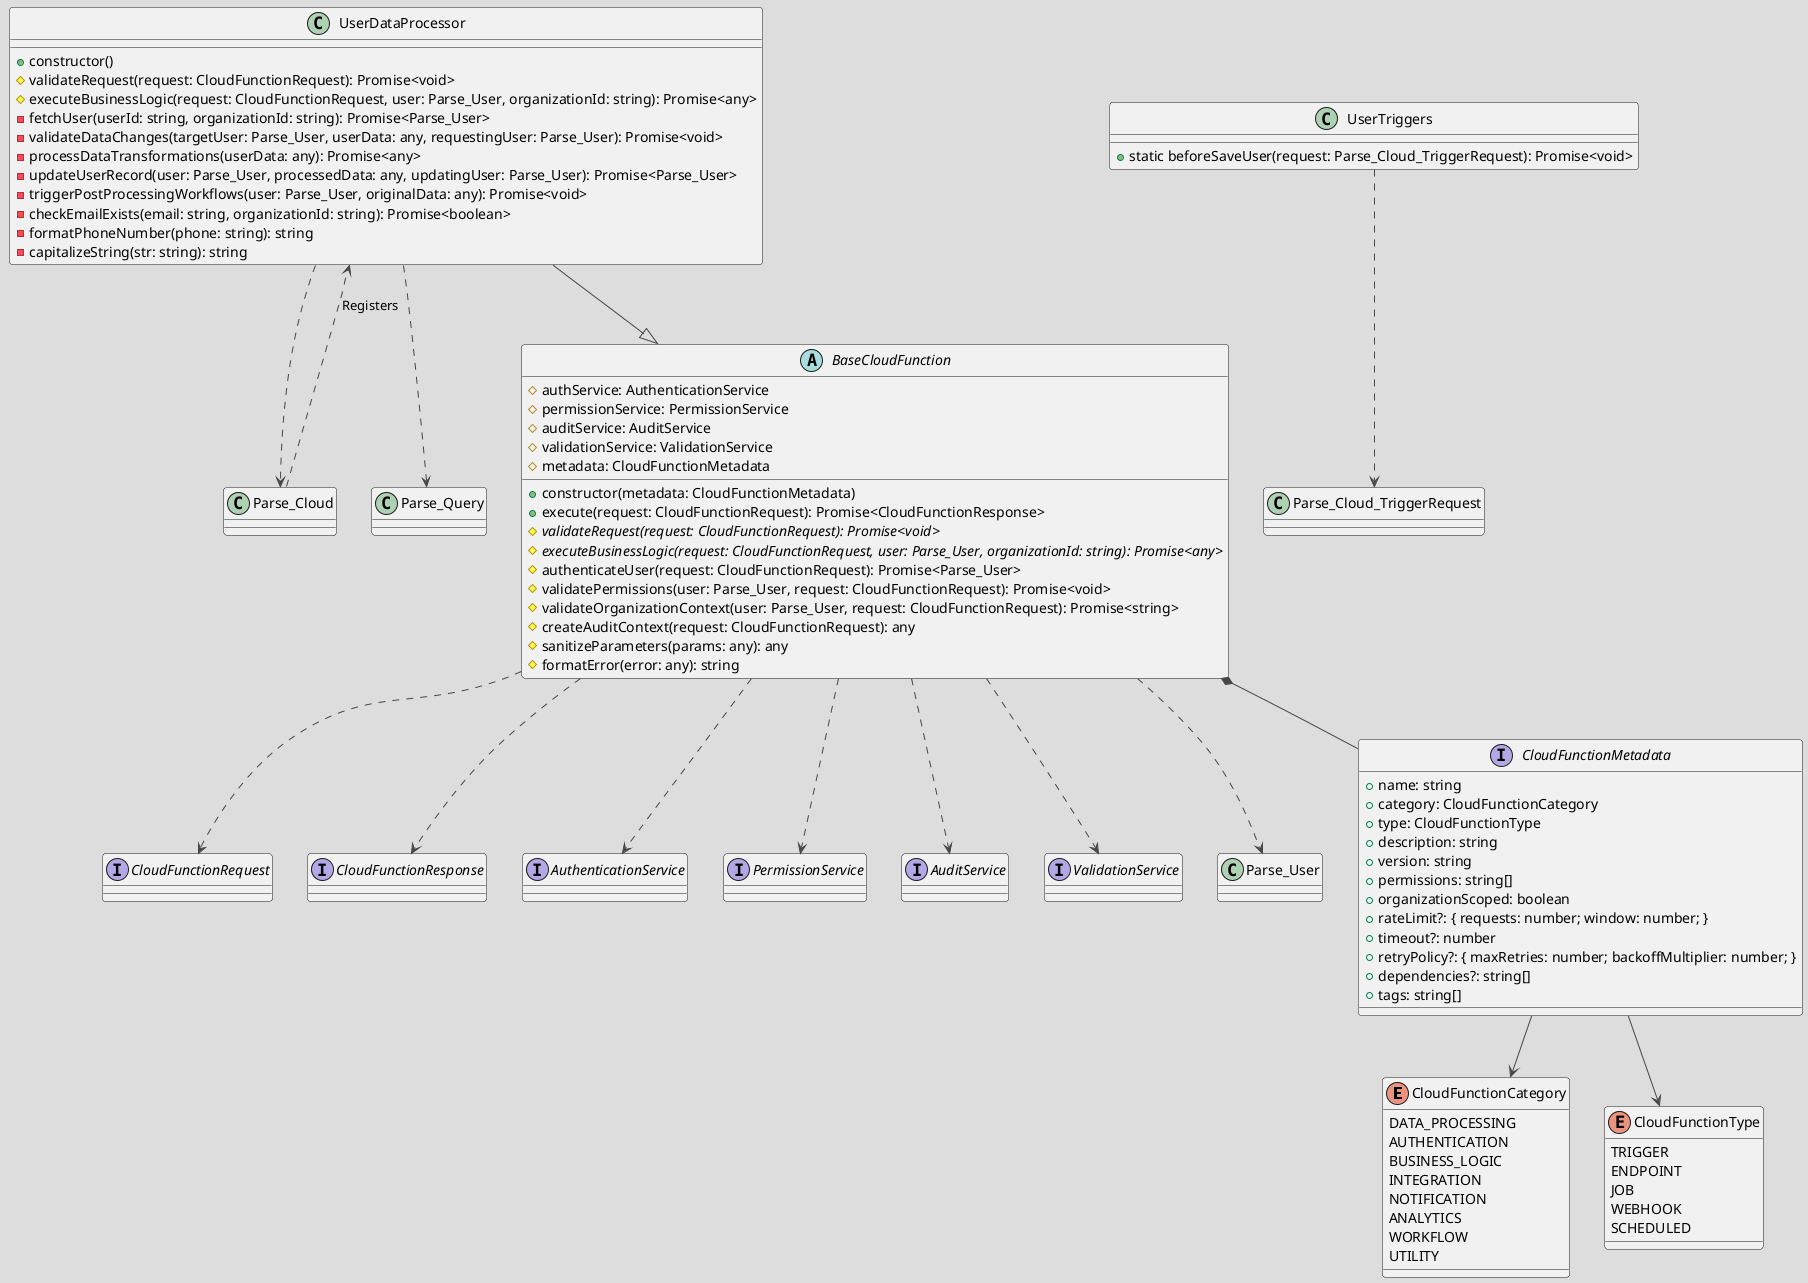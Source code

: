 @startuml
!theme toy

' Enums
enum CloudFunctionCategory {
    DATA_PROCESSING
    AUTHENTICATION
    BUSINESS_LOGIC
    INTEGRATION
    NOTIFICATION
    ANALYTICS
    WORKFLOW
    UTILITY
}

enum CloudFunctionType {
    TRIGGER
    ENDPOINT
    JOB
    WEBHOOK
    SCHEDULED
}

' Interfaces/Types
interface CloudFunctionRequest
interface CloudFunctionResponse
interface AuthenticationService
interface PermissionService
interface AuditService
interface ValidationService
class Parse_User
class Parse_Query
class Parse_Cloud
class Parse_Cloud_TriggerRequest

' CloudFunctionMetadata Interface
interface CloudFunctionMetadata {
    +name: string
    +category: CloudFunctionCategory
    +type: CloudFunctionType
    +description: string
    +version: string
    +permissions: string[]
    +organizationScoped: boolean
    +rateLimit?: { requests: number; window: number; }
    +timeout?: number
    +retryPolicy?: { maxRetries: number; backoffMultiplier: number; }
    +dependencies?: string[]
    +tags: string[]
}

' BaseCloudFunction Abstract Class
abstract class BaseCloudFunction {
    #authService: AuthenticationService
    #permissionService: PermissionService
    #auditService: AuditService
    #validationService: ValidationService
    #metadata: CloudFunctionMetadata

    +constructor(metadata: CloudFunctionMetadata)
    +execute(request: CloudFunctionRequest): Promise<CloudFunctionResponse>
    #{abstract} validateRequest(request: CloudFunctionRequest): Promise<void>
    #{abstract} executeBusinessLogic(request: CloudFunctionRequest, user: Parse_User, organizationId: string): Promise<any>
    #authenticateUser(request: CloudFunctionRequest): Promise<Parse_User>
    #validatePermissions(user: Parse_User, request: CloudFunctionRequest): Promise<void>
    #validateOrganizationContext(user: Parse_User, request: CloudFunctionRequest): Promise<string>
    #createAuditContext(request: CloudFunctionRequest): any
    #sanitizeParameters(params: any): any
    #formatError(error: any): string
}

' Concrete Cloud Function Example
class UserDataProcessor {
    +constructor()
    #validateRequest(request: CloudFunctionRequest): Promise<void>
    #executeBusinessLogic(request: CloudFunctionRequest, user: Parse_User, organizationId: string): Promise<any>
    -fetchUser(userId: string, organizationId: string): Promise<Parse_User>
    -validateDataChanges(targetUser: Parse_User, userData: any, requestingUser: Parse_User): Promise<void>
    -processDataTransformations(userData: any): Promise<any>
    -updateUserRecord(user: Parse_User, processedData: any, updatingUser: Parse_User): Promise<Parse_User>
    -triggerPostProcessingWorkflows(user: Parse_User, originalData: any): Promise<void>
    -checkEmailExists(email: string, organizationId: string): Promise<boolean>
    -formatPhoneNumber(phone: string): string
    -capitalizeString(str: string): string
}

' Database Trigger Example
class UserTriggers {
    +static beforeSaveUser(request: Parse_Cloud_TriggerRequest): Promise<void>
}


' Relationships

' BaseCloudFunction composition of CloudFunctionMetadata
BaseCloudFunction *-- CloudFunctionMetadata

' Enums relationships
CloudFunctionMetadata --> CloudFunctionCategory
CloudFunctionMetadata --> CloudFunctionType

' Service and Request/Response dependencies for BaseCloudFunction
BaseCloudFunction ..> CloudFunctionRequest
BaseCloudFunction ..> CloudFunctionResponse
BaseCloudFunction ..> AuthenticationService
BaseCloudFunction ..> PermissionService
BaseCloudFunction ..> AuditService
BaseCloudFunction ..> ValidationService
BaseCloudFunction ..> Parse_User

' Inheritance
UserDataProcessor --|> BaseCloudFunction

' UserDataProcessor dependencies
UserDataProcessor ..> Parse_Query
UserDataProcessor ..> Parse_Cloud

' UserTriggers dependencies
UserTriggers ..> Parse_Cloud_TriggerRequest

' Registration of UserDataProcessor
Parse_Cloud ..> UserDataProcessor : "Registers"

@enduml